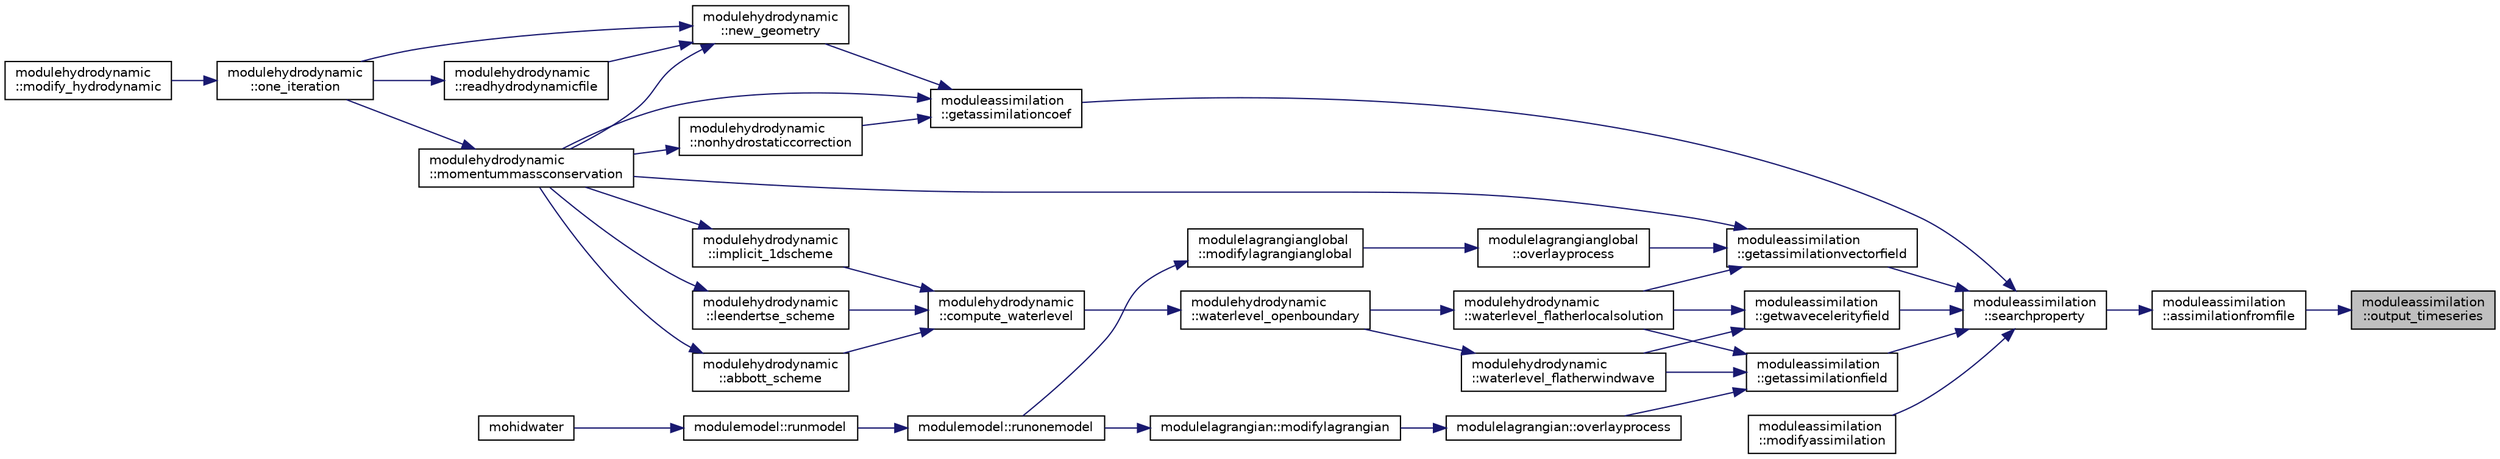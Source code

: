 digraph "moduleassimilation::output_timeseries"
{
 // LATEX_PDF_SIZE
  edge [fontname="Helvetica",fontsize="10",labelfontname="Helvetica",labelfontsize="10"];
  node [fontname="Helvetica",fontsize="10",shape=record];
  rankdir="RL";
  Node1 [label="moduleassimilation\l::output_timeseries",height=0.2,width=0.4,color="black", fillcolor="grey75", style="filled", fontcolor="black",tooltip=" "];
  Node1 -> Node2 [dir="back",color="midnightblue",fontsize="10",style="solid",fontname="Helvetica"];
  Node2 [label="moduleassimilation\l::assimilationfromfile",height=0.2,width=0.4,color="black", fillcolor="white", style="filled",URL="$namespacemoduleassimilation.html#ac07092b01bbf318f77800bb88c9f12bf",tooltip=" "];
  Node2 -> Node3 [dir="back",color="midnightblue",fontsize="10",style="solid",fontname="Helvetica"];
  Node3 [label="moduleassimilation\l::searchproperty",height=0.2,width=0.4,color="black", fillcolor="white", style="filled",URL="$namespacemoduleassimilation.html#a25c18cab5d2d7615f696e5f0ebfbada0",tooltip=" "];
  Node3 -> Node4 [dir="back",color="midnightblue",fontsize="10",style="solid",fontname="Helvetica"];
  Node4 [label="moduleassimilation\l::getassimilationcoef",height=0.2,width=0.4,color="black", fillcolor="white", style="filled",URL="$namespacemoduleassimilation.html#aeb67db12f57e948ab0d21c07cf0f3ee4",tooltip=" "];
  Node4 -> Node5 [dir="back",color="midnightblue",fontsize="10",style="solid",fontname="Helvetica"];
  Node5 [label="modulehydrodynamic\l::momentummassconservation",height=0.2,width=0.4,color="black", fillcolor="white", style="filled",URL="$namespacemodulehydrodynamic.html#aa05a995dd1f1f6550d1ecdfb0a0bab47",tooltip=" "];
  Node5 -> Node6 [dir="back",color="midnightblue",fontsize="10",style="solid",fontname="Helvetica"];
  Node6 [label="modulehydrodynamic\l::one_iteration",height=0.2,width=0.4,color="black", fillcolor="white", style="filled",URL="$namespacemodulehydrodynamic.html#a054b8ffaff698f4cc430c2f7f0bc0da9",tooltip=" "];
  Node6 -> Node7 [dir="back",color="midnightblue",fontsize="10",style="solid",fontname="Helvetica"];
  Node7 [label="modulehydrodynamic\l::modify_hydrodynamic",height=0.2,width=0.4,color="black", fillcolor="white", style="filled",URL="$namespacemodulehydrodynamic.html#a54656696e009a87a266514744beb5baa",tooltip=" "];
  Node4 -> Node8 [dir="back",color="midnightblue",fontsize="10",style="solid",fontname="Helvetica"];
  Node8 [label="modulehydrodynamic\l::new_geometry",height=0.2,width=0.4,color="black", fillcolor="white", style="filled",URL="$namespacemodulehydrodynamic.html#a348f4fbd3311ec9fc2bcc611faaa34be",tooltip=" "];
  Node8 -> Node5 [dir="back",color="midnightblue",fontsize="10",style="solid",fontname="Helvetica"];
  Node8 -> Node6 [dir="back",color="midnightblue",fontsize="10",style="solid",fontname="Helvetica"];
  Node8 -> Node9 [dir="back",color="midnightblue",fontsize="10",style="solid",fontname="Helvetica"];
  Node9 [label="modulehydrodynamic\l::readhydrodynamicfile",height=0.2,width=0.4,color="black", fillcolor="white", style="filled",URL="$namespacemodulehydrodynamic.html#a2b422929c9c1ce1f75858893e788082f",tooltip=" "];
  Node9 -> Node6 [dir="back",color="midnightblue",fontsize="10",style="solid",fontname="Helvetica"];
  Node4 -> Node10 [dir="back",color="midnightblue",fontsize="10",style="solid",fontname="Helvetica"];
  Node10 [label="modulehydrodynamic\l::nonhydrostaticcorrection",height=0.2,width=0.4,color="black", fillcolor="white", style="filled",URL="$namespacemodulehydrodynamic.html#abc8e7cbc6bd77b58f41b41db117c979b",tooltip=" "];
  Node10 -> Node5 [dir="back",color="midnightblue",fontsize="10",style="solid",fontname="Helvetica"];
  Node3 -> Node11 [dir="back",color="midnightblue",fontsize="10",style="solid",fontname="Helvetica"];
  Node11 [label="moduleassimilation\l::getassimilationfield",height=0.2,width=0.4,color="black", fillcolor="white", style="filled",URL="$namespacemoduleassimilation.html#abd0c368d410f21d94571c796df0d78c5",tooltip=" "];
  Node11 -> Node12 [dir="back",color="midnightblue",fontsize="10",style="solid",fontname="Helvetica"];
  Node12 [label="modulelagrangian::overlayprocess",height=0.2,width=0.4,color="black", fillcolor="white", style="filled",URL="$namespacemodulelagrangian.html#ac5c97cbe4a964c4bf8de40af414143c0",tooltip=" "];
  Node12 -> Node13 [dir="back",color="midnightblue",fontsize="10",style="solid",fontname="Helvetica"];
  Node13 [label="modulelagrangian::modifylagrangian",height=0.2,width=0.4,color="black", fillcolor="white", style="filled",URL="$namespacemodulelagrangian.html#a1097f962a7a848d12f7f3036993f7b93",tooltip=" "];
  Node13 -> Node14 [dir="back",color="midnightblue",fontsize="10",style="solid",fontname="Helvetica"];
  Node14 [label="modulemodel::runonemodel",height=0.2,width=0.4,color="black", fillcolor="white", style="filled",URL="$namespacemodulemodel.html#ab22d85061a595a03c83c11766cba5587",tooltip=" "];
  Node14 -> Node15 [dir="back",color="midnightblue",fontsize="10",style="solid",fontname="Helvetica"];
  Node15 [label="modulemodel::runmodel",height=0.2,width=0.4,color="black", fillcolor="white", style="filled",URL="$namespacemodulemodel.html#a16a07d5b28a4877790acec46aed111b6",tooltip=" "];
  Node15 -> Node16 [dir="back",color="midnightblue",fontsize="10",style="solid",fontname="Helvetica"];
  Node16 [label="mohidwater",height=0.2,width=0.4,color="black", fillcolor="white", style="filled",URL="$_main_8_f90.html#a22cacab418d9e36dcaa8c3aef44b4185",tooltip=" "];
  Node11 -> Node17 [dir="back",color="midnightblue",fontsize="10",style="solid",fontname="Helvetica"];
  Node17 [label="modulehydrodynamic\l::waterlevel_flatherlocalsolution",height=0.2,width=0.4,color="black", fillcolor="white", style="filled",URL="$namespacemodulehydrodynamic.html#a9e27696e9df4a46aae637e4ecb5bb626",tooltip=" "];
  Node17 -> Node18 [dir="back",color="midnightblue",fontsize="10",style="solid",fontname="Helvetica"];
  Node18 [label="modulehydrodynamic\l::waterlevel_openboundary",height=0.2,width=0.4,color="black", fillcolor="white", style="filled",URL="$namespacemodulehydrodynamic.html#abc3f56e92d973f39a2bde89ee0ee561f",tooltip=" "];
  Node18 -> Node19 [dir="back",color="midnightblue",fontsize="10",style="solid",fontname="Helvetica"];
  Node19 [label="modulehydrodynamic\l::compute_waterlevel",height=0.2,width=0.4,color="black", fillcolor="white", style="filled",URL="$namespacemodulehydrodynamic.html#abe745b3932a59db4111fe2798a0c335d",tooltip=" "];
  Node19 -> Node20 [dir="back",color="midnightblue",fontsize="10",style="solid",fontname="Helvetica"];
  Node20 [label="modulehydrodynamic\l::abbott_scheme",height=0.2,width=0.4,color="black", fillcolor="white", style="filled",URL="$namespacemodulehydrodynamic.html#ab24f3a1aadd0e5ea548005ab690517a5",tooltip=" "];
  Node20 -> Node5 [dir="back",color="midnightblue",fontsize="10",style="solid",fontname="Helvetica"];
  Node19 -> Node21 [dir="back",color="midnightblue",fontsize="10",style="solid",fontname="Helvetica"];
  Node21 [label="modulehydrodynamic\l::implicit_1dscheme",height=0.2,width=0.4,color="black", fillcolor="white", style="filled",URL="$namespacemodulehydrodynamic.html#aad271ff300fe974ab4d13ed6f1bd315d",tooltip=" "];
  Node21 -> Node5 [dir="back",color="midnightblue",fontsize="10",style="solid",fontname="Helvetica"];
  Node19 -> Node22 [dir="back",color="midnightblue",fontsize="10",style="solid",fontname="Helvetica"];
  Node22 [label="modulehydrodynamic\l::leendertse_scheme",height=0.2,width=0.4,color="black", fillcolor="white", style="filled",URL="$namespacemodulehydrodynamic.html#a8ca7371a9688becd96976013be92880a",tooltip=" "];
  Node22 -> Node5 [dir="back",color="midnightblue",fontsize="10",style="solid",fontname="Helvetica"];
  Node11 -> Node23 [dir="back",color="midnightblue",fontsize="10",style="solid",fontname="Helvetica"];
  Node23 [label="modulehydrodynamic\l::waterlevel_flatherwindwave",height=0.2,width=0.4,color="black", fillcolor="white", style="filled",URL="$namespacemodulehydrodynamic.html#aa36b2a7f404946cca85cc210b1e51696",tooltip=" "];
  Node23 -> Node18 [dir="back",color="midnightblue",fontsize="10",style="solid",fontname="Helvetica"];
  Node3 -> Node24 [dir="back",color="midnightblue",fontsize="10",style="solid",fontname="Helvetica"];
  Node24 [label="moduleassimilation\l::getassimilationvectorfield",height=0.2,width=0.4,color="black", fillcolor="white", style="filled",URL="$namespacemoduleassimilation.html#a975b67c99f7210685408b97a30aef1ff",tooltip=" "];
  Node24 -> Node5 [dir="back",color="midnightblue",fontsize="10",style="solid",fontname="Helvetica"];
  Node24 -> Node25 [dir="back",color="midnightblue",fontsize="10",style="solid",fontname="Helvetica"];
  Node25 [label="modulelagrangianglobal\l::overlayprocess",height=0.2,width=0.4,color="black", fillcolor="white", style="filled",URL="$namespacemodulelagrangianglobal.html#ac6d604733d4fe67d94733e7f0e9d8a12",tooltip=" "];
  Node25 -> Node26 [dir="back",color="midnightblue",fontsize="10",style="solid",fontname="Helvetica"];
  Node26 [label="modulelagrangianglobal\l::modifylagrangianglobal",height=0.2,width=0.4,color="black", fillcolor="white", style="filled",URL="$namespacemodulelagrangianglobal.html#a658b1fd9232553dc9130f4f03e93e4c1",tooltip=" "];
  Node26 -> Node14 [dir="back",color="midnightblue",fontsize="10",style="solid",fontname="Helvetica"];
  Node24 -> Node17 [dir="back",color="midnightblue",fontsize="10",style="solid",fontname="Helvetica"];
  Node3 -> Node27 [dir="back",color="midnightblue",fontsize="10",style="solid",fontname="Helvetica"];
  Node27 [label="moduleassimilation\l::getwavecelerityfield",height=0.2,width=0.4,color="black", fillcolor="white", style="filled",URL="$namespacemoduleassimilation.html#ae45ed729fac9768fcf97b5c5262c471a",tooltip=" "];
  Node27 -> Node17 [dir="back",color="midnightblue",fontsize="10",style="solid",fontname="Helvetica"];
  Node27 -> Node23 [dir="back",color="midnightblue",fontsize="10",style="solid",fontname="Helvetica"];
  Node3 -> Node28 [dir="back",color="midnightblue",fontsize="10",style="solid",fontname="Helvetica"];
  Node28 [label="moduleassimilation\l::modifyassimilation",height=0.2,width=0.4,color="black", fillcolor="white", style="filled",URL="$namespacemoduleassimilation.html#a5932eaba41c6bd73ade2cb009b3824e8",tooltip=" "];
}
